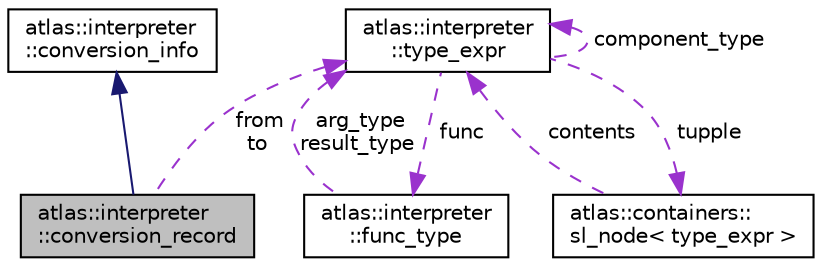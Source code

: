 digraph "atlas::interpreter::conversion_record"
{
  edge [fontname="Helvetica",fontsize="10",labelfontname="Helvetica",labelfontsize="10"];
  node [fontname="Helvetica",fontsize="10",shape=record];
  Node1 [label="atlas::interpreter\l::conversion_record",height=0.2,width=0.4,color="black", fillcolor="grey75", style="filled", fontcolor="black"];
  Node2 -> Node1 [dir="back",color="midnightblue",fontsize="10",style="solid",fontname="Helvetica"];
  Node2 [label="atlas::interpreter\l::conversion_info",height=0.2,width=0.4,color="black", fillcolor="white", style="filled",URL="$structatlas_1_1interpreter_1_1conversion__info.html"];
  Node3 -> Node1 [dir="back",color="darkorchid3",fontsize="10",style="dashed",label=" from\nto" ,fontname="Helvetica"];
  Node3 [label="atlas::interpreter\l::type_expr",height=0.2,width=0.4,color="black", fillcolor="white", style="filled",URL="$structatlas_1_1interpreter_1_1type__expr.html"];
  Node4 -> Node3 [dir="back",color="darkorchid3",fontsize="10",style="dashed",label=" func" ,fontname="Helvetica"];
  Node4 [label="atlas::interpreter\l::func_type",height=0.2,width=0.4,color="black", fillcolor="white", style="filled",URL="$structatlas_1_1interpreter_1_1func__type.html"];
  Node3 -> Node4 [dir="back",color="darkorchid3",fontsize="10",style="dashed",label=" arg_type\nresult_type" ,fontname="Helvetica"];
  Node5 -> Node3 [dir="back",color="darkorchid3",fontsize="10",style="dashed",label=" tupple" ,fontname="Helvetica"];
  Node5 [label="atlas::containers::\lsl_node\< type_expr \>",height=0.2,width=0.4,color="black", fillcolor="white", style="filled",URL="$structatlas_1_1containers_1_1sl__node.html"];
  Node3 -> Node5 [dir="back",color="darkorchid3",fontsize="10",style="dashed",label=" contents" ,fontname="Helvetica"];
  Node3 -> Node3 [dir="back",color="darkorchid3",fontsize="10",style="dashed",label=" component_type" ,fontname="Helvetica"];
}
